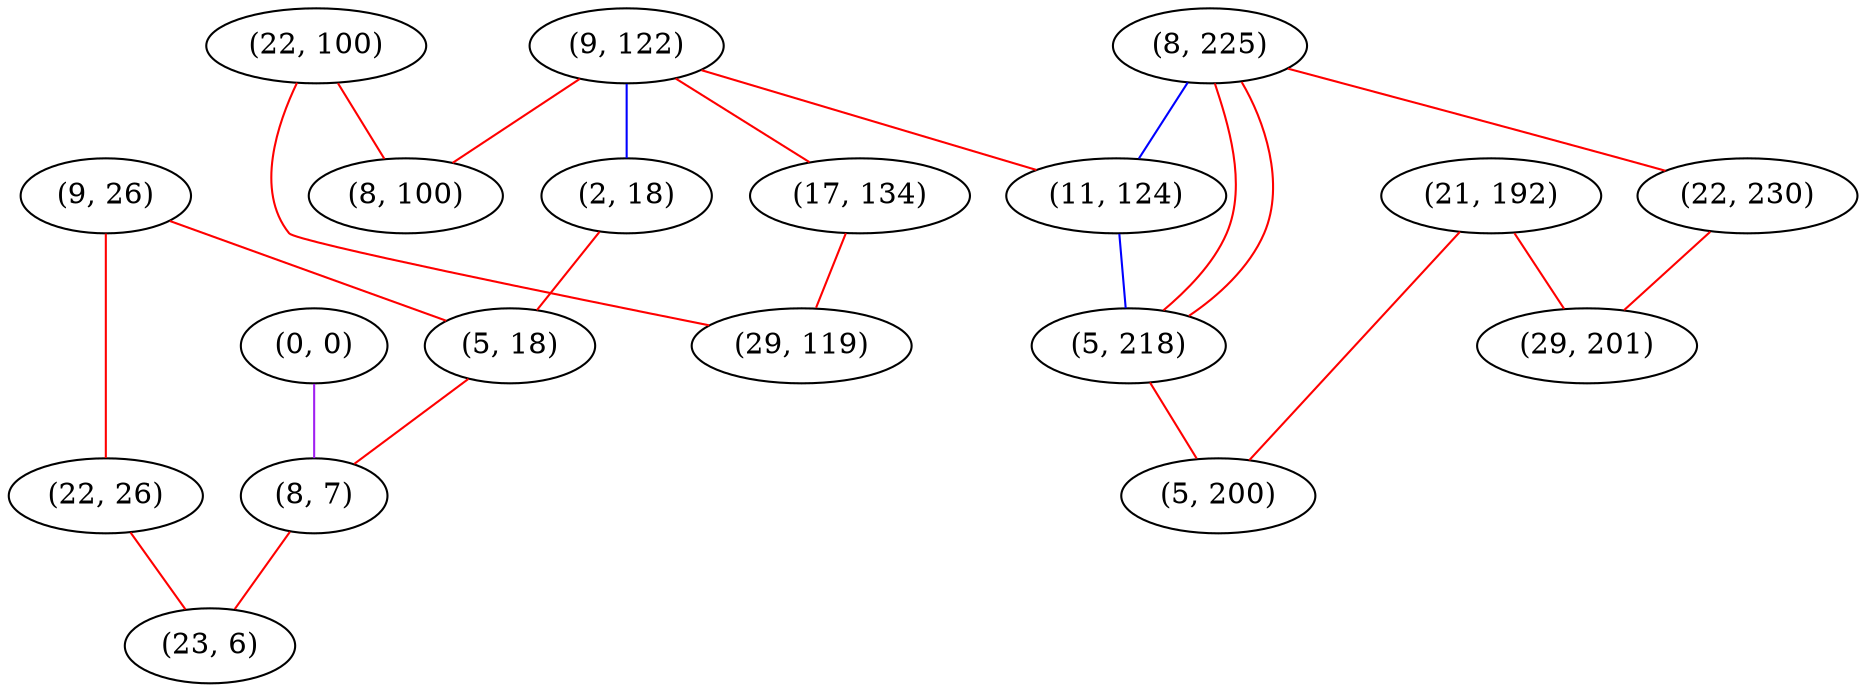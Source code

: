 graph "" {
"(9, 26)";
"(9, 122)";
"(0, 0)";
"(17, 134)";
"(21, 192)";
"(2, 18)";
"(8, 225)";
"(11, 124)";
"(22, 230)";
"(22, 26)";
"(5, 18)";
"(22, 100)";
"(29, 119)";
"(5, 218)";
"(8, 7)";
"(29, 201)";
"(23, 6)";
"(5, 200)";
"(8, 100)";
"(9, 26)" -- "(22, 26)"  [color=red, key=0, weight=1];
"(9, 26)" -- "(5, 18)"  [color=red, key=0, weight=1];
"(9, 122)" -- "(17, 134)"  [color=red, key=0, weight=1];
"(9, 122)" -- "(2, 18)"  [color=blue, key=0, weight=3];
"(9, 122)" -- "(11, 124)"  [color=red, key=0, weight=1];
"(9, 122)" -- "(8, 100)"  [color=red, key=0, weight=1];
"(0, 0)" -- "(8, 7)"  [color=purple, key=0, weight=4];
"(17, 134)" -- "(29, 119)"  [color=red, key=0, weight=1];
"(21, 192)" -- "(29, 201)"  [color=red, key=0, weight=1];
"(21, 192)" -- "(5, 200)"  [color=red, key=0, weight=1];
"(2, 18)" -- "(5, 18)"  [color=red, key=0, weight=1];
"(8, 225)" -- "(11, 124)"  [color=blue, key=0, weight=3];
"(8, 225)" -- "(5, 218)"  [color=red, key=0, weight=1];
"(8, 225)" -- "(5, 218)"  [color=red, key=1, weight=1];
"(8, 225)" -- "(22, 230)"  [color=red, key=0, weight=1];
"(11, 124)" -- "(5, 218)"  [color=blue, key=0, weight=3];
"(22, 230)" -- "(29, 201)"  [color=red, key=0, weight=1];
"(22, 26)" -- "(23, 6)"  [color=red, key=0, weight=1];
"(5, 18)" -- "(8, 7)"  [color=red, key=0, weight=1];
"(22, 100)" -- "(29, 119)"  [color=red, key=0, weight=1];
"(22, 100)" -- "(8, 100)"  [color=red, key=0, weight=1];
"(5, 218)" -- "(5, 200)"  [color=red, key=0, weight=1];
"(8, 7)" -- "(23, 6)"  [color=red, key=0, weight=1];
}
